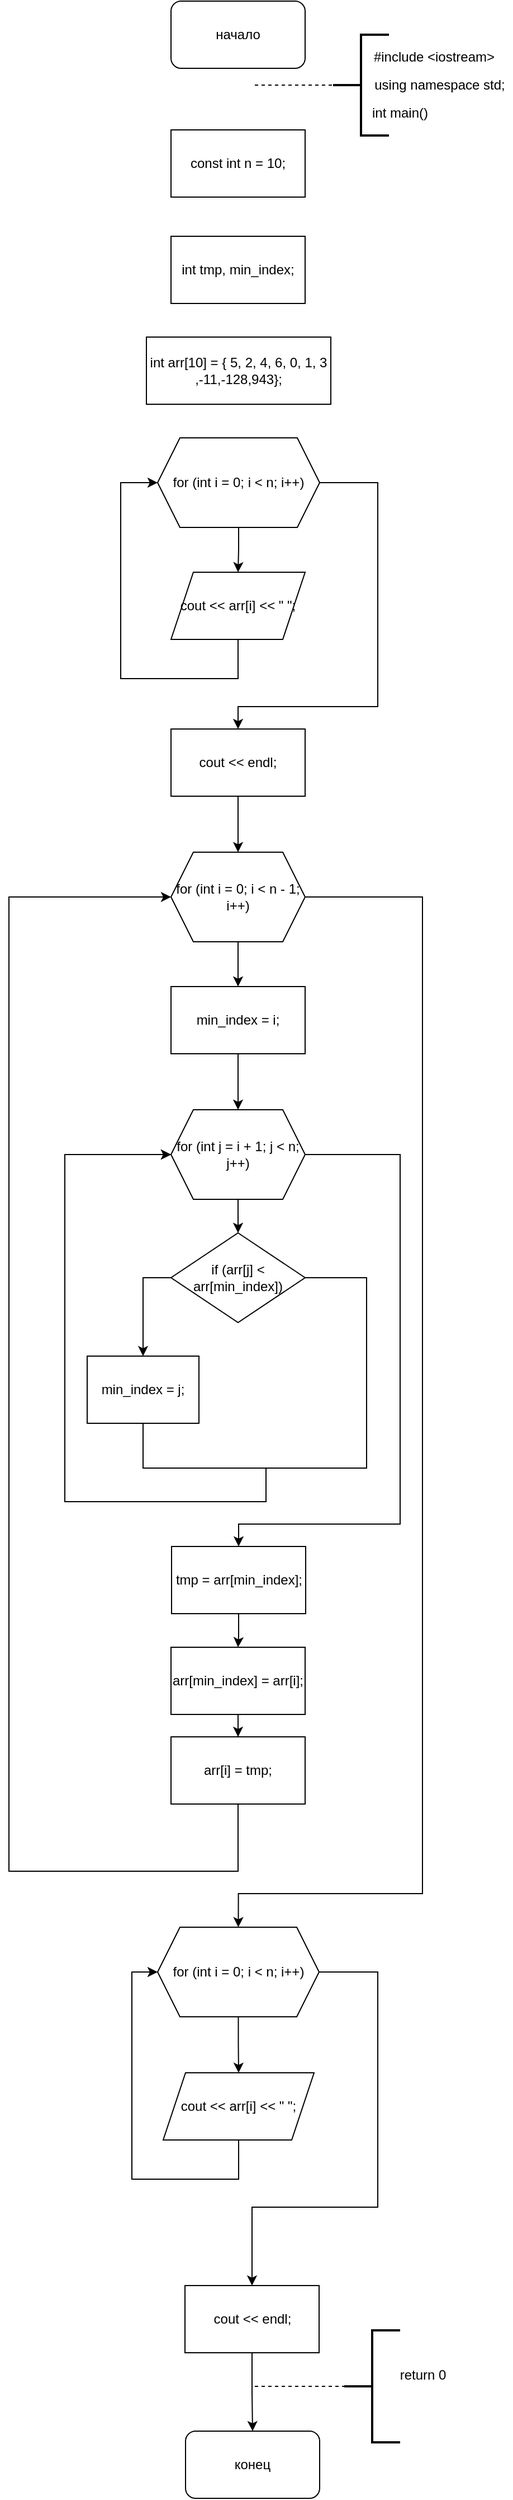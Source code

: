 <mxfile version="16.0.0" type="device"><diagram id="RbHAz2vKjCUCXUsAhc5s" name="Page-1"><mxGraphModel dx="1221" dy="648" grid="1" gridSize="10" guides="1" tooltips="1" connect="1" arrows="1" fold="1" page="1" pageScale="1" pageWidth="850" pageHeight="1100" math="0" shadow="0"><root><mxCell id="0"/><mxCell id="1" parent="0"/><mxCell id="MDBb6duJFkJEky_R-xmi-2" value="начало" style="rounded=1;whiteSpace=wrap;html=1;" vertex="1" parent="1"><mxGeometry x="365" y="40" width="120" height="60" as="geometry"/></mxCell><mxCell id="MDBb6duJFkJEky_R-xmi-3" value="" style="strokeWidth=2;html=1;shape=mxgraph.flowchart.annotation_2;align=left;labelPosition=right;pointerEvents=1;" vertex="1" parent="1"><mxGeometry x="510" y="70" width="50" height="90" as="geometry"/></mxCell><mxCell id="MDBb6duJFkJEky_R-xmi-4" value="#include &amp;lt;iostream&amp;gt;" style="text;html=1;align=center;verticalAlign=middle;resizable=0;points=[];autosize=1;strokeColor=none;fillColor=none;" vertex="1" parent="1"><mxGeometry x="540" y="80" width="120" height="20" as="geometry"/></mxCell><mxCell id="MDBb6duJFkJEky_R-xmi-5" value="using namespace std;" style="text;html=1;align=center;verticalAlign=middle;resizable=0;points=[];autosize=1;strokeColor=none;fillColor=none;" vertex="1" parent="1"><mxGeometry x="540" y="105" width="130" height="20" as="geometry"/></mxCell><mxCell id="MDBb6duJFkJEky_R-xmi-6" value="int main()" style="text;html=1;strokeColor=none;fillColor=none;align=center;verticalAlign=middle;whiteSpace=wrap;rounded=0;" vertex="1" parent="1"><mxGeometry x="540" y="125" width="60" height="30" as="geometry"/></mxCell><mxCell id="MDBb6duJFkJEky_R-xmi-7" value="" style="endArrow=none;dashed=1;html=1;rounded=0;entryX=0;entryY=0.5;entryDx=0;entryDy=0;entryPerimeter=0;" edge="1" parent="1" target="MDBb6duJFkJEky_R-xmi-3"><mxGeometry width="50" height="50" relative="1" as="geometry"><mxPoint x="440" y="115" as="sourcePoint"/><mxPoint x="450" y="160" as="targetPoint"/></mxGeometry></mxCell><mxCell id="MDBb6duJFkJEky_R-xmi-8" value="const int n = 10;" style="rounded=0;whiteSpace=wrap;html=1;" vertex="1" parent="1"><mxGeometry x="365" y="155" width="120" height="60" as="geometry"/></mxCell><mxCell id="MDBb6duJFkJEky_R-xmi-9" value="int tmp, min_index;" style="rounded=0;whiteSpace=wrap;html=1;" vertex="1" parent="1"><mxGeometry x="365" y="250" width="120" height="60" as="geometry"/></mxCell><mxCell id="MDBb6duJFkJEky_R-xmi-10" value="int arr[10] = { 5, 2, 4, 6, 0, 1, 3 ,-11,-128,943};" style="rounded=0;whiteSpace=wrap;html=1;" vertex="1" parent="1"><mxGeometry x="343" y="340" width="165" height="60" as="geometry"/></mxCell><mxCell id="MDBb6duJFkJEky_R-xmi-18" style="edgeStyle=orthogonalEdgeStyle;rounded=0;orthogonalLoop=1;jettySize=auto;html=1;entryX=0.5;entryY=0;entryDx=0;entryDy=0;" edge="1" parent="1" source="MDBb6duJFkJEky_R-xmi-13" target="MDBb6duJFkJEky_R-xmi-17"><mxGeometry relative="1" as="geometry"><Array as="points"><mxPoint x="550" y="470"/><mxPoint x="550" y="670"/><mxPoint x="425" y="670"/></Array></mxGeometry></mxCell><mxCell id="MDBb6duJFkJEky_R-xmi-47" style="edgeStyle=orthogonalEdgeStyle;rounded=0;orthogonalLoop=1;jettySize=auto;html=1;entryX=0.5;entryY=0;entryDx=0;entryDy=0;" edge="1" parent="1" source="MDBb6duJFkJEky_R-xmi-13" target="MDBb6duJFkJEky_R-xmi-46"><mxGeometry relative="1" as="geometry"/></mxCell><mxCell id="MDBb6duJFkJEky_R-xmi-13" value="for (int i = 0; i &lt; n; i++)" style="shape=hexagon;perimeter=hexagonPerimeter2;whiteSpace=wrap;html=1;fixedSize=1;" vertex="1" parent="1"><mxGeometry x="353" y="430" width="145" height="80" as="geometry"/></mxCell><mxCell id="MDBb6duJFkJEky_R-xmi-16" style="edgeStyle=orthogonalEdgeStyle;rounded=0;orthogonalLoop=1;jettySize=auto;html=1;entryX=0;entryY=0.5;entryDx=0;entryDy=0;" edge="1" parent="1" target="MDBb6duJFkJEky_R-xmi-13"><mxGeometry relative="1" as="geometry"><mxPoint x="380" y="680" as="targetPoint"/><mxPoint x="425" y="610" as="sourcePoint"/><Array as="points"><mxPoint x="425" y="645"/><mxPoint x="320" y="645"/><mxPoint x="320" y="470"/></Array></mxGeometry></mxCell><mxCell id="MDBb6duJFkJEky_R-xmi-23" style="edgeStyle=orthogonalEdgeStyle;rounded=0;orthogonalLoop=1;jettySize=auto;html=1;" edge="1" parent="1" source="MDBb6duJFkJEky_R-xmi-17" target="MDBb6duJFkJEky_R-xmi-19"><mxGeometry relative="1" as="geometry"/></mxCell><mxCell id="MDBb6duJFkJEky_R-xmi-17" value="cout &lt;&lt; endl;" style="rounded=0;whiteSpace=wrap;html=1;" vertex="1" parent="1"><mxGeometry x="365" y="690" width="120" height="60" as="geometry"/></mxCell><mxCell id="MDBb6duJFkJEky_R-xmi-24" style="edgeStyle=orthogonalEdgeStyle;rounded=0;orthogonalLoop=1;jettySize=auto;html=1;entryX=0.5;entryY=0;entryDx=0;entryDy=0;" edge="1" parent="1" source="MDBb6duJFkJEky_R-xmi-19" target="MDBb6duJFkJEky_R-xmi-20"><mxGeometry relative="1" as="geometry"/></mxCell><mxCell id="MDBb6duJFkJEky_R-xmi-48" style="edgeStyle=orthogonalEdgeStyle;rounded=0;orthogonalLoop=1;jettySize=auto;html=1;entryX=0.5;entryY=0;entryDx=0;entryDy=0;" edge="1" parent="1" source="MDBb6duJFkJEky_R-xmi-19" target="MDBb6duJFkJEky_R-xmi-41"><mxGeometry relative="1" as="geometry"><Array as="points"><mxPoint x="590" y="840"/><mxPoint x="590" y="1730"/><mxPoint x="425" y="1730"/></Array></mxGeometry></mxCell><mxCell id="MDBb6duJFkJEky_R-xmi-19" value="for (int i = 0; i &lt; n - 1; i++)" style="shape=hexagon;perimeter=hexagonPerimeter2;whiteSpace=wrap;html=1;fixedSize=1;" vertex="1" parent="1"><mxGeometry x="365" y="800" width="120" height="80" as="geometry"/></mxCell><mxCell id="MDBb6duJFkJEky_R-xmi-30" style="edgeStyle=orthogonalEdgeStyle;rounded=0;orthogonalLoop=1;jettySize=auto;html=1;entryX=0.5;entryY=0;entryDx=0;entryDy=0;" edge="1" parent="1" source="MDBb6duJFkJEky_R-xmi-20" target="MDBb6duJFkJEky_R-xmi-25"><mxGeometry relative="1" as="geometry"/></mxCell><mxCell id="MDBb6duJFkJEky_R-xmi-20" value="min_index = i;" style="rounded=0;whiteSpace=wrap;html=1;" vertex="1" parent="1"><mxGeometry x="365" y="920" width="120" height="60" as="geometry"/></mxCell><mxCell id="MDBb6duJFkJEky_R-xmi-31" style="edgeStyle=orthogonalEdgeStyle;rounded=0;orthogonalLoop=1;jettySize=auto;html=1;entryX=0.5;entryY=0;entryDx=0;entryDy=0;" edge="1" parent="1" source="MDBb6duJFkJEky_R-xmi-25" target="MDBb6duJFkJEky_R-xmi-27"><mxGeometry relative="1" as="geometry"/></mxCell><mxCell id="MDBb6duJFkJEky_R-xmi-37" style="edgeStyle=orthogonalEdgeStyle;rounded=0;orthogonalLoop=1;jettySize=auto;html=1;entryX=0.5;entryY=0;entryDx=0;entryDy=0;" edge="1" parent="1" source="MDBb6duJFkJEky_R-xmi-25" target="MDBb6duJFkJEky_R-xmi-34"><mxGeometry relative="1" as="geometry"><Array as="points"><mxPoint x="570" y="1070"/><mxPoint x="570" y="1400"/><mxPoint x="426" y="1400"/></Array></mxGeometry></mxCell><mxCell id="MDBb6duJFkJEky_R-xmi-25" value="for (int j = i + 1; j &lt; n; j++)" style="shape=hexagon;perimeter=hexagonPerimeter2;whiteSpace=wrap;html=1;fixedSize=1;" vertex="1" parent="1"><mxGeometry x="365" y="1030" width="120" height="80" as="geometry"/></mxCell><mxCell id="MDBb6duJFkJEky_R-xmi-29" style="edgeStyle=orthogonalEdgeStyle;rounded=0;orthogonalLoop=1;jettySize=auto;html=1;entryX=0.5;entryY=0;entryDx=0;entryDy=0;" edge="1" parent="1" source="MDBb6duJFkJEky_R-xmi-27" target="MDBb6duJFkJEky_R-xmi-28"><mxGeometry relative="1" as="geometry"><Array as="points"><mxPoint x="340" y="1180"/></Array></mxGeometry></mxCell><mxCell id="MDBb6duJFkJEky_R-xmi-32" style="edgeStyle=orthogonalEdgeStyle;rounded=0;orthogonalLoop=1;jettySize=auto;html=1;entryX=0;entryY=0.5;entryDx=0;entryDy=0;" edge="1" parent="1" source="MDBb6duJFkJEky_R-xmi-27" target="MDBb6duJFkJEky_R-xmi-25"><mxGeometry relative="1" as="geometry"><mxPoint x="310" y="1380" as="targetPoint"/><Array as="points"><mxPoint x="540" y="1180"/><mxPoint x="540" y="1350"/><mxPoint x="450" y="1350"/><mxPoint x="450" y="1380"/><mxPoint x="270" y="1380"/><mxPoint x="270" y="1070"/></Array></mxGeometry></mxCell><mxCell id="MDBb6duJFkJEky_R-xmi-27" value="if (arr[j] &lt; arr[min_index])" style="rhombus;whiteSpace=wrap;html=1;" vertex="1" parent="1"><mxGeometry x="365" y="1140" width="120" height="80" as="geometry"/></mxCell><mxCell id="MDBb6duJFkJEky_R-xmi-33" style="edgeStyle=orthogonalEdgeStyle;rounded=0;orthogonalLoop=1;jettySize=auto;html=1;entryX=0;entryY=0.5;entryDx=0;entryDy=0;" edge="1" parent="1" source="MDBb6duJFkJEky_R-xmi-28" target="MDBb6duJFkJEky_R-xmi-25"><mxGeometry relative="1" as="geometry"><mxPoint x="170" y="1380" as="targetPoint"/><Array as="points"><mxPoint x="340" y="1350"/><mxPoint x="450" y="1350"/><mxPoint x="450" y="1380"/><mxPoint x="270" y="1380"/><mxPoint x="270" y="1070"/></Array></mxGeometry></mxCell><mxCell id="MDBb6duJFkJEky_R-xmi-28" value="min_index = j;" style="rounded=0;whiteSpace=wrap;html=1;" vertex="1" parent="1"><mxGeometry x="290" y="1250" width="100" height="60" as="geometry"/></mxCell><mxCell id="MDBb6duJFkJEky_R-xmi-38" style="edgeStyle=orthogonalEdgeStyle;rounded=0;orthogonalLoop=1;jettySize=auto;html=1;entryX=0.5;entryY=0;entryDx=0;entryDy=0;" edge="1" parent="1" source="MDBb6duJFkJEky_R-xmi-34" target="MDBb6duJFkJEky_R-xmi-35"><mxGeometry relative="1" as="geometry"/></mxCell><mxCell id="MDBb6duJFkJEky_R-xmi-34" value="tmp = arr[min_index];" style="rounded=0;whiteSpace=wrap;html=1;" vertex="1" parent="1"><mxGeometry x="365.5" y="1420" width="120" height="60" as="geometry"/></mxCell><mxCell id="MDBb6duJFkJEky_R-xmi-39" style="edgeStyle=orthogonalEdgeStyle;rounded=0;orthogonalLoop=1;jettySize=auto;html=1;entryX=0.5;entryY=0;entryDx=0;entryDy=0;" edge="1" parent="1" source="MDBb6duJFkJEky_R-xmi-35" target="MDBb6duJFkJEky_R-xmi-36"><mxGeometry relative="1" as="geometry"/></mxCell><mxCell id="MDBb6duJFkJEky_R-xmi-35" value="arr[min_index] = arr[i];" style="rounded=0;whiteSpace=wrap;html=1;" vertex="1" parent="1"><mxGeometry x="365" y="1510" width="120" height="60" as="geometry"/></mxCell><mxCell id="MDBb6duJFkJEky_R-xmi-40" style="edgeStyle=orthogonalEdgeStyle;rounded=0;orthogonalLoop=1;jettySize=auto;html=1;entryX=0;entryY=0.5;entryDx=0;entryDy=0;" edge="1" parent="1" source="MDBb6duJFkJEky_R-xmi-36" target="MDBb6duJFkJEky_R-xmi-19"><mxGeometry relative="1" as="geometry"><mxPoint x="180" y="778.667" as="targetPoint"/><Array as="points"><mxPoint x="425" y="1710"/><mxPoint x="220" y="1710"/><mxPoint x="220" y="840"/></Array></mxGeometry></mxCell><mxCell id="MDBb6duJFkJEky_R-xmi-36" value="arr[i] = tmp;" style="rounded=0;whiteSpace=wrap;html=1;" vertex="1" parent="1"><mxGeometry x="365" y="1590" width="120" height="60" as="geometry"/></mxCell><mxCell id="MDBb6duJFkJEky_R-xmi-49" style="edgeStyle=orthogonalEdgeStyle;rounded=0;orthogonalLoop=1;jettySize=auto;html=1;entryX=0.5;entryY=0;entryDx=0;entryDy=0;" edge="1" parent="1" source="MDBb6duJFkJEky_R-xmi-41" target="MDBb6duJFkJEky_R-xmi-43"><mxGeometry relative="1" as="geometry"/></mxCell><mxCell id="MDBb6duJFkJEky_R-xmi-54" style="edgeStyle=orthogonalEdgeStyle;rounded=0;orthogonalLoop=1;jettySize=auto;html=1;entryX=0.5;entryY=0;entryDx=0;entryDy=0;" edge="1" parent="1" source="MDBb6duJFkJEky_R-xmi-41" target="MDBb6duJFkJEky_R-xmi-50"><mxGeometry relative="1" as="geometry"><Array as="points"><mxPoint x="550" y="1800"/><mxPoint x="550" y="2010"/><mxPoint x="437" y="2010"/></Array></mxGeometry></mxCell><mxCell id="MDBb6duJFkJEky_R-xmi-41" value="for (int i = 0; i &lt; n; i++)" style="shape=hexagon;perimeter=hexagonPerimeter2;whiteSpace=wrap;html=1;fixedSize=1;" vertex="1" parent="1"><mxGeometry x="353" y="1760" width="144.5" height="80" as="geometry"/></mxCell><mxCell id="MDBb6duJFkJEky_R-xmi-53" style="edgeStyle=orthogonalEdgeStyle;rounded=0;orthogonalLoop=1;jettySize=auto;html=1;entryX=0;entryY=0.5;entryDx=0;entryDy=0;" edge="1" parent="1" source="MDBb6duJFkJEky_R-xmi-43" target="MDBb6duJFkJEky_R-xmi-41"><mxGeometry relative="1" as="geometry"><mxPoint x="370" y="2020.0" as="targetPoint"/><Array as="points"><mxPoint x="425" y="1985"/><mxPoint x="330" y="1985"/><mxPoint x="330" y="1800"/></Array></mxGeometry></mxCell><mxCell id="MDBb6duJFkJEky_R-xmi-43" value="cout &lt;&lt; arr[i] &lt;&lt; &quot; &quot;;" style="shape=parallelogram;perimeter=parallelogramPerimeter;whiteSpace=wrap;html=1;fixedSize=1;" vertex="1" parent="1"><mxGeometry x="358" y="1890" width="135" height="60" as="geometry"/></mxCell><mxCell id="MDBb6duJFkJEky_R-xmi-46" value="cout &lt;&lt; arr[i] &lt;&lt; &quot; &quot;;" style="shape=parallelogram;perimeter=parallelogramPerimeter;whiteSpace=wrap;html=1;fixedSize=1;" vertex="1" parent="1"><mxGeometry x="365" y="550" width="120" height="60" as="geometry"/></mxCell><mxCell id="MDBb6duJFkJEky_R-xmi-56" style="edgeStyle=orthogonalEdgeStyle;rounded=0;orthogonalLoop=1;jettySize=auto;html=1;entryX=0.5;entryY=0;entryDx=0;entryDy=0;" edge="1" parent="1" source="MDBb6duJFkJEky_R-xmi-50" target="MDBb6duJFkJEky_R-xmi-55"><mxGeometry relative="1" as="geometry"/></mxCell><mxCell id="MDBb6duJFkJEky_R-xmi-50" value="cout &lt;&lt; endl;" style="rounded=0;whiteSpace=wrap;html=1;" vertex="1" parent="1"><mxGeometry x="377.5" y="2080" width="120" height="60" as="geometry"/></mxCell><mxCell id="MDBb6duJFkJEky_R-xmi-55" value="конец" style="rounded=1;whiteSpace=wrap;html=1;" vertex="1" parent="1"><mxGeometry x="378" y="2210" width="120" height="60" as="geometry"/></mxCell><mxCell id="MDBb6duJFkJEky_R-xmi-57" value="" style="strokeWidth=2;html=1;shape=mxgraph.flowchart.annotation_2;align=left;labelPosition=right;pointerEvents=1;" vertex="1" parent="1"><mxGeometry x="520" y="2120" width="50" height="100" as="geometry"/></mxCell><mxCell id="MDBb6duJFkJEky_R-xmi-58" value="return 0" style="text;html=1;align=center;verticalAlign=middle;resizable=0;points=[];autosize=1;strokeColor=none;fillColor=none;" vertex="1" parent="1"><mxGeometry x="560" y="2150" width="60" height="20" as="geometry"/></mxCell><mxCell id="MDBb6duJFkJEky_R-xmi-59" value="" style="endArrow=none;dashed=1;html=1;rounded=0;entryX=0;entryY=0.5;entryDx=0;entryDy=0;entryPerimeter=0;" edge="1" parent="1" target="MDBb6duJFkJEky_R-xmi-57"><mxGeometry width="50" height="50" relative="1" as="geometry"><mxPoint x="440" y="2170" as="sourcePoint"/><mxPoint x="490" y="2190" as="targetPoint"/></mxGeometry></mxCell></root></mxGraphModel></diagram></mxfile>